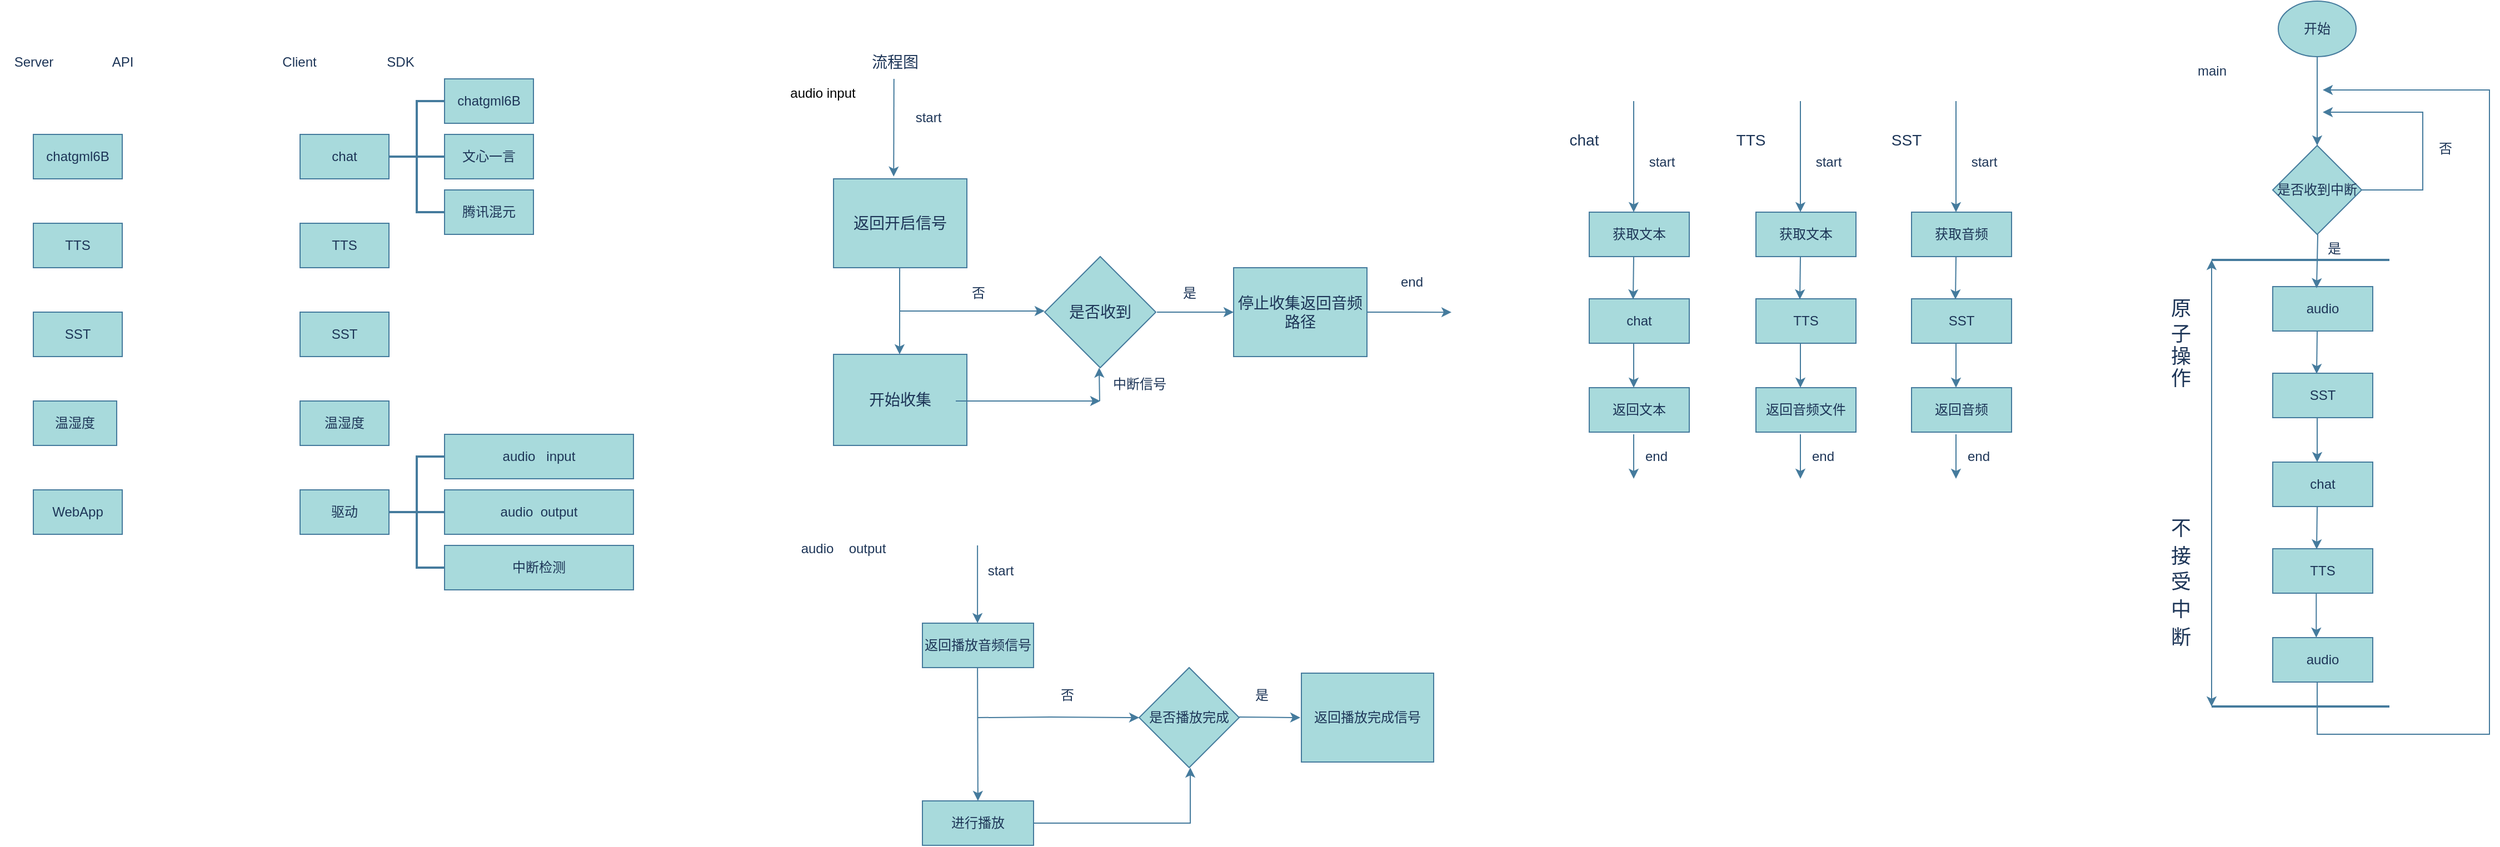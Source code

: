 <mxfile version="24.8.3">
  <diagram name="第 1 页" id="EbkbhY3WJUrrdxJgSxsh">
    <mxGraphModel dx="1236" dy="3001" grid="1" gridSize="10" guides="1" tooltips="1" connect="1" arrows="1" fold="1" page="1" pageScale="1" pageWidth="827" pageHeight="1169" math="0" shadow="0">
      <root>
        <mxCell id="0" />
        <mxCell id="1" parent="0" />
        <mxCell id="l4wrO5oQ-57OkwG1G9x9-123" value="chatgml6B" style="rounded=0;whiteSpace=wrap;html=1;labelBackgroundColor=none;fillColor=#A8DADC;strokeColor=#457B9D;fontColor=#1D3557;" vertex="1" parent="1">
          <mxGeometry x="200" y="-2080" width="80" height="40" as="geometry" />
        </mxCell>
        <mxCell id="l4wrO5oQ-57OkwG1G9x9-124" value="TTS" style="rounded=0;whiteSpace=wrap;html=1;labelBackgroundColor=none;fillColor=#A8DADC;strokeColor=#457B9D;fontColor=#1D3557;" vertex="1" parent="1">
          <mxGeometry x="200" y="-2000" width="80" height="40" as="geometry" />
        </mxCell>
        <mxCell id="l4wrO5oQ-57OkwG1G9x9-125" value="SST" style="rounded=0;whiteSpace=wrap;html=1;labelBackgroundColor=none;fillColor=#A8DADC;strokeColor=#457B9D;fontColor=#1D3557;" vertex="1" parent="1">
          <mxGeometry x="200" y="-1920" width="80" height="40" as="geometry" />
        </mxCell>
        <mxCell id="l4wrO5oQ-57OkwG1G9x9-126" value="WebApp" style="rounded=0;whiteSpace=wrap;html=1;labelBackgroundColor=none;fillColor=#A8DADC;strokeColor=#457B9D;fontColor=#1D3557;" vertex="1" parent="1">
          <mxGeometry x="200" y="-1760" width="80" height="40" as="geometry" />
        </mxCell>
        <mxCell id="l4wrO5oQ-57OkwG1G9x9-127" value="温湿度" style="rounded=0;whiteSpace=wrap;html=1;labelBackgroundColor=none;fillColor=#A8DADC;strokeColor=#457B9D;fontColor=#1D3557;" vertex="1" parent="1">
          <mxGeometry x="200" y="-1840" width="75" height="40" as="geometry" />
        </mxCell>
        <mxCell id="l4wrO5oQ-57OkwG1G9x9-128" value="Server" style="text;html=1;align=center;verticalAlign=middle;resizable=0;points=[];autosize=1;strokeColor=none;fillColor=none;labelBackgroundColor=none;fontColor=#1D3557;" vertex="1" parent="1">
          <mxGeometry x="170" y="-2160" width="60" height="30" as="geometry" />
        </mxCell>
        <mxCell id="l4wrO5oQ-57OkwG1G9x9-129" value="API" style="text;html=1;align=center;verticalAlign=middle;resizable=0;points=[];autosize=1;strokeColor=none;fillColor=none;labelBackgroundColor=none;fontColor=#1D3557;" vertex="1" parent="1">
          <mxGeometry x="260" y="-2160" width="40" height="30" as="geometry" />
        </mxCell>
        <mxCell id="l4wrO5oQ-57OkwG1G9x9-130" value="Client" style="text;html=1;align=center;verticalAlign=middle;resizable=0;points=[];autosize=1;strokeColor=none;fillColor=none;fontColor=#1D3557;labelBackgroundColor=none;" vertex="1" parent="1">
          <mxGeometry x="414" y="-2160" width="50" height="30" as="geometry" />
        </mxCell>
        <mxCell id="l4wrO5oQ-57OkwG1G9x9-131" value="SDK" style="text;html=1;align=center;verticalAlign=middle;resizable=0;points=[];autosize=1;strokeColor=none;fillColor=none;fontColor=#1D3557;labelBackgroundColor=none;" vertex="1" parent="1">
          <mxGeometry x="505" y="-2160" width="50" height="30" as="geometry" />
        </mxCell>
        <mxCell id="l4wrO5oQ-57OkwG1G9x9-132" value="chat" style="whiteSpace=wrap;html=1;strokeColor=#457B9D;fontColor=#1D3557;fillColor=#A8DADC;labelBackgroundColor=none;" vertex="1" parent="1">
          <mxGeometry x="440" y="-2080" width="80" height="40" as="geometry" />
        </mxCell>
        <mxCell id="l4wrO5oQ-57OkwG1G9x9-133" value="温湿度" style="whiteSpace=wrap;html=1;strokeColor=#457B9D;fontColor=#1D3557;fillColor=#A8DADC;labelBackgroundColor=none;" vertex="1" parent="1">
          <mxGeometry x="440" y="-1840" width="80" height="40" as="geometry" />
        </mxCell>
        <mxCell id="l4wrO5oQ-57OkwG1G9x9-134" value="SST" style="whiteSpace=wrap;html=1;strokeColor=#457B9D;fontColor=#1D3557;fillColor=#A8DADC;labelBackgroundColor=none;" vertex="1" parent="1">
          <mxGeometry x="440" y="-1920" width="80" height="40" as="geometry" />
        </mxCell>
        <mxCell id="l4wrO5oQ-57OkwG1G9x9-135" value="TTS" style="whiteSpace=wrap;html=1;strokeColor=#457B9D;fontColor=#1D3557;fillColor=#A8DADC;labelBackgroundColor=none;" vertex="1" parent="1">
          <mxGeometry x="440" y="-2000" width="80" height="40" as="geometry" />
        </mxCell>
        <mxCell id="l4wrO5oQ-57OkwG1G9x9-136" value="驱动" style="whiteSpace=wrap;html=1;strokeColor=#457B9D;fontColor=#1D3557;fillColor=#A8DADC;labelBackgroundColor=none;" vertex="1" parent="1">
          <mxGeometry x="440" y="-1760" width="80" height="40" as="geometry" />
        </mxCell>
        <mxCell id="l4wrO5oQ-57OkwG1G9x9-137" value="" style="strokeWidth=2;html=1;shape=mxgraph.flowchart.annotation_2;align=left;labelPosition=right;pointerEvents=1;labelBackgroundColor=none;fillColor=#A8DADC;strokeColor=#457B9D;fontColor=#1D3557;" vertex="1" parent="1">
          <mxGeometry x="520" y="-2110" width="50" height="100" as="geometry" />
        </mxCell>
        <mxCell id="l4wrO5oQ-57OkwG1G9x9-138" value="" style="strokeWidth=2;html=1;shape=mxgraph.flowchart.annotation_2;align=left;labelPosition=right;pointerEvents=1;labelBackgroundColor=none;fillColor=#A8DADC;strokeColor=#457B9D;fontColor=#1D3557;" vertex="1" parent="1">
          <mxGeometry x="520" y="-1790" width="50" height="100" as="geometry" />
        </mxCell>
        <mxCell id="l4wrO5oQ-57OkwG1G9x9-139" value="" style="line;strokeWidth=2;html=1;labelBackgroundColor=none;fillColor=#A8DADC;strokeColor=#457B9D;fontColor=#1D3557;" vertex="1" parent="1">
          <mxGeometry x="540" y="-2065" width="30" height="10" as="geometry" />
        </mxCell>
        <mxCell id="l4wrO5oQ-57OkwG1G9x9-140" value="" style="line;strokeWidth=2;html=1;labelBackgroundColor=none;fillColor=#A8DADC;strokeColor=#457B9D;fontColor=#1D3557;" vertex="1" parent="1">
          <mxGeometry x="540" y="-1745" width="30" height="10" as="geometry" />
        </mxCell>
        <mxCell id="l4wrO5oQ-57OkwG1G9x9-141" value="chatgml6B" style="rounded=0;whiteSpace=wrap;html=1;labelBackgroundColor=none;fillColor=#A8DADC;strokeColor=#457B9D;fontColor=#1D3557;" vertex="1" parent="1">
          <mxGeometry x="570" y="-2130" width="80" height="40" as="geometry" />
        </mxCell>
        <mxCell id="l4wrO5oQ-57OkwG1G9x9-142" value="腾讯混元" style="rounded=0;whiteSpace=wrap;html=1;labelBackgroundColor=none;fillColor=#A8DADC;strokeColor=#457B9D;fontColor=#1D3557;" vertex="1" parent="1">
          <mxGeometry x="570" y="-2030" width="80" height="40" as="geometry" />
        </mxCell>
        <mxCell id="l4wrO5oQ-57OkwG1G9x9-143" value="文心一言" style="rounded=0;whiteSpace=wrap;html=1;labelBackgroundColor=none;fillColor=#A8DADC;strokeColor=#457B9D;fontColor=#1D3557;" vertex="1" parent="1">
          <mxGeometry x="570" y="-2080" width="80" height="40" as="geometry" />
        </mxCell>
        <mxCell id="l4wrO5oQ-57OkwG1G9x9-144" value="&lt;span style=&quot;color: rgb(29, 53, 87); text-wrap-mode: nowrap;&quot;&gt;audio&amp;nbsp; output&lt;/span&gt;" style="rounded=0;whiteSpace=wrap;html=1;labelBackgroundColor=none;fillColor=#A8DADC;strokeColor=#457B9D;fontColor=#1D3557;" vertex="1" parent="1">
          <mxGeometry x="570" y="-1760" width="170" height="40" as="geometry" />
        </mxCell>
        <mxCell id="l4wrO5oQ-57OkwG1G9x9-145" value="&lt;span style=&quot;color: rgb(29, 53, 87); text-wrap-mode: nowrap;&quot;&gt;audio&amp;nbsp; &amp;nbsp;&lt;/span&gt;input" style="rounded=0;whiteSpace=wrap;html=1;labelBackgroundColor=none;fillColor=#A8DADC;strokeColor=#457B9D;fontColor=#1D3557;" vertex="1" parent="1">
          <mxGeometry x="570" y="-1810" width="170" height="40" as="geometry" />
        </mxCell>
        <mxCell id="l4wrO5oQ-57OkwG1G9x9-146" value="中断检测" style="whiteSpace=wrap;html=1;labelBackgroundColor=none;fillColor=#A8DADC;strokeColor=#457B9D;fontColor=#1D3557;" vertex="1" parent="1">
          <mxGeometry x="570" y="-1710" width="170" height="40" as="geometry" />
        </mxCell>
        <mxCell id="l4wrO5oQ-57OkwG1G9x9-147" value="&lt;font style=&quot;font-size: 14px;&quot;&gt;流程图&lt;/font&gt;" style="text;html=1;align=center;verticalAlign=middle;resizable=0;points=[];autosize=1;strokeColor=none;fillColor=none;fontColor=#1D3557;labelBackgroundColor=none;" vertex="1" parent="1">
          <mxGeometry x="940" y="-2160" width="70" height="30" as="geometry" />
        </mxCell>
        <mxCell id="l4wrO5oQ-57OkwG1G9x9-148" value="" style="endArrow=classic;html=1;rounded=0;strokeColor=#457B9D;fontColor=default;fillColor=#A8DADC;entryX=0.451;entryY=-0.026;entryDx=0;entryDy=0;entryPerimeter=0;labelBackgroundColor=none;" edge="1" parent="1" target="l4wrO5oQ-57OkwG1G9x9-149">
          <mxGeometry width="50" height="50" relative="1" as="geometry">
            <mxPoint x="974.37" y="-2130" as="sourcePoint" />
            <mxPoint x="974" y="-2050" as="targetPoint" />
            <Array as="points">
              <mxPoint x="974.37" y="-2130" />
            </Array>
          </mxGeometry>
        </mxCell>
        <mxCell id="l4wrO5oQ-57OkwG1G9x9-149" value="&lt;font style=&quot;font-size: 14px;&quot;&gt;返回开启信号&lt;/font&gt;" style="whiteSpace=wrap;html=1;strokeColor=#457B9D;fontColor=#1D3557;fillColor=#A8DADC;labelBackgroundColor=none;" vertex="1" parent="1">
          <mxGeometry x="920" y="-2040" width="120" height="80" as="geometry" />
        </mxCell>
        <mxCell id="l4wrO5oQ-57OkwG1G9x9-150" value="&lt;font style=&quot;font-size: 14px;&quot;&gt;是否收到&lt;/font&gt;" style="rhombus;whiteSpace=wrap;html=1;strokeColor=#457B9D;fontColor=#1D3557;fillColor=#A8DADC;labelBackgroundColor=none;" vertex="1" parent="1">
          <mxGeometry x="1110" y="-1970" width="100" height="100" as="geometry" />
        </mxCell>
        <mxCell id="l4wrO5oQ-57OkwG1G9x9-151" value="&lt;font style=&quot;font-size: 14px;&quot;&gt;停止收集返回音频路径&lt;/font&gt;" style="whiteSpace=wrap;html=1;strokeColor=#457B9D;fontColor=#1D3557;fillColor=#A8DADC;labelBackgroundColor=none;" vertex="1" parent="1">
          <mxGeometry x="1280" y="-1960" width="120" height="80" as="geometry" />
        </mxCell>
        <mxCell id="l4wrO5oQ-57OkwG1G9x9-152" value="&lt;span style=&quot;font-size: 14px;&quot;&gt;开始收集&lt;/span&gt;" style="whiteSpace=wrap;html=1;strokeColor=#457B9D;fontColor=#1D3557;fillColor=#A8DADC;labelBackgroundColor=none;" vertex="1" parent="1">
          <mxGeometry x="920" y="-1882" width="120" height="82" as="geometry" />
        </mxCell>
        <mxCell id="l4wrO5oQ-57OkwG1G9x9-153" value="" style="endArrow=classic;html=1;rounded=0;strokeColor=#457B9D;fontColor=default;fillColor=#A8DADC;entryX=0;entryY=0.5;entryDx=0;entryDy=0;labelBackgroundColor=none;" edge="1" parent="1" target="l4wrO5oQ-57OkwG1G9x9-151">
          <mxGeometry width="50" height="50" relative="1" as="geometry">
            <mxPoint x="1211" y="-1920" as="sourcePoint" />
            <mxPoint x="1271" y="-1920" as="targetPoint" />
          </mxGeometry>
        </mxCell>
        <mxCell id="l4wrO5oQ-57OkwG1G9x9-154" value="" style="endArrow=classic;html=1;rounded=0;strokeColor=#457B9D;fontColor=default;fillColor=#A8DADC;exitX=0.496;exitY=1;exitDx=0;exitDy=0;exitPerimeter=0;labelBackgroundColor=none;" edge="1" parent="1" source="l4wrO5oQ-57OkwG1G9x9-149">
          <mxGeometry width="50" height="50" relative="1" as="geometry">
            <mxPoint x="980" y="-1950" as="sourcePoint" />
            <mxPoint x="979.47" y="-1882" as="targetPoint" />
          </mxGeometry>
        </mxCell>
        <mxCell id="l4wrO5oQ-57OkwG1G9x9-155" value="" style="endArrow=classic;html=1;rounded=0;strokeColor=#457B9D;fontColor=default;fillColor=#A8DADC;labelBackgroundColor=none;" edge="1" parent="1">
          <mxGeometry width="50" height="50" relative="1" as="geometry">
            <mxPoint x="980" y="-1921" as="sourcePoint" />
            <mxPoint x="1110" y="-1921.05" as="targetPoint" />
          </mxGeometry>
        </mxCell>
        <mxCell id="l4wrO5oQ-57OkwG1G9x9-156" value="" style="endArrow=classic;html=1;rounded=0;strokeColor=#457B9D;fontColor=default;fillColor=#A8DADC;labelBackgroundColor=none;" edge="1" parent="1">
          <mxGeometry width="50" height="50" relative="1" as="geometry">
            <mxPoint x="1159.47" y="-1840" as="sourcePoint" />
            <mxPoint x="1159" y="-1870" as="targetPoint" />
          </mxGeometry>
        </mxCell>
        <mxCell id="l4wrO5oQ-57OkwG1G9x9-157" value="" style="endArrow=classic;html=1;rounded=0;strokeColor=#457B9D;fontColor=default;fillColor=#A8DADC;labelBackgroundColor=none;" edge="1" parent="1">
          <mxGeometry width="50" height="50" relative="1" as="geometry">
            <mxPoint x="1030" y="-1840" as="sourcePoint" />
            <mxPoint x="1160" y="-1840" as="targetPoint" />
          </mxGeometry>
        </mxCell>
        <mxCell id="l4wrO5oQ-57OkwG1G9x9-158" value="否" style="text;html=1;align=center;verticalAlign=middle;resizable=0;points=[];autosize=1;strokeColor=none;fillColor=none;fontColor=#1D3557;labelBackgroundColor=none;" vertex="1" parent="1">
          <mxGeometry x="1030" y="-1952" width="40" height="30" as="geometry" />
        </mxCell>
        <mxCell id="l4wrO5oQ-57OkwG1G9x9-159" value="是" style="text;html=1;align=center;verticalAlign=middle;resizable=0;points=[];autosize=1;strokeColor=none;fillColor=none;fontColor=#1D3557;labelBackgroundColor=none;" vertex="1" parent="1">
          <mxGeometry x="1220" y="-1952" width="40" height="30" as="geometry" />
        </mxCell>
        <mxCell id="l4wrO5oQ-57OkwG1G9x9-160" value="中断信号" style="text;html=1;align=center;verticalAlign=middle;resizable=0;points=[];autosize=1;strokeColor=none;fillColor=none;fontColor=#1D3557;labelBackgroundColor=none;" vertex="1" parent="1">
          <mxGeometry x="1160" y="-1870" width="70" height="30" as="geometry" />
        </mxCell>
        <mxCell id="l4wrO5oQ-57OkwG1G9x9-161" value="start" style="text;html=1;align=center;verticalAlign=middle;resizable=0;points=[];autosize=1;strokeColor=none;fillColor=none;fontColor=#1D3557;labelBackgroundColor=none;" vertex="1" parent="1">
          <mxGeometry x="980" y="-2110" width="50" height="30" as="geometry" />
        </mxCell>
        <mxCell id="l4wrO5oQ-57OkwG1G9x9-162" value="" style="endArrow=classic;html=1;rounded=0;strokeColor=#457B9D;fontColor=default;fillColor=#A8DADC;entryX=0.967;entryY=0.626;entryDx=0;entryDy=0;entryPerimeter=0;labelBackgroundColor=none;" edge="1" parent="1">
          <mxGeometry width="50" height="50" relative="1" as="geometry">
            <mxPoint x="1400" y="-1920" as="sourcePoint" />
            <mxPoint x="1476.04" y="-1919.92" as="targetPoint" />
          </mxGeometry>
        </mxCell>
        <mxCell id="l4wrO5oQ-57OkwG1G9x9-163" value="end" style="text;html=1;align=center;verticalAlign=middle;resizable=0;points=[];autosize=1;strokeColor=none;fillColor=none;fontColor=#1D3557;labelBackgroundColor=none;" vertex="1" parent="1">
          <mxGeometry x="1420" y="-1962" width="40" height="30" as="geometry" />
        </mxCell>
        <mxCell id="l4wrO5oQ-57OkwG1G9x9-164" value="audio" style="text;html=1;align=center;verticalAlign=middle;resizable=0;points=[];autosize=1;strokeColor=none;fillColor=none;fontColor=#1D3557;labelBackgroundColor=none;" vertex="1" parent="1">
          <mxGeometry x="880" y="-1722" width="50" height="30" as="geometry" />
        </mxCell>
        <mxCell id="l4wrO5oQ-57OkwG1G9x9-165" value="output" style="text;html=1;align=center;verticalAlign=middle;resizable=0;points=[];autosize=1;strokeColor=none;fillColor=none;fontColor=#1D3557;labelBackgroundColor=none;" vertex="1" parent="1">
          <mxGeometry x="920" y="-1722" width="60" height="30" as="geometry" />
        </mxCell>
        <mxCell id="l4wrO5oQ-57OkwG1G9x9-166" value="返回播放音频信号" style="whiteSpace=wrap;html=1;strokeColor=#457B9D;fontColor=#1D3557;fillColor=#A8DADC;labelBackgroundColor=none;" vertex="1" parent="1">
          <mxGeometry x="1000" y="-1640" width="100" height="40" as="geometry" />
        </mxCell>
        <mxCell id="l4wrO5oQ-57OkwG1G9x9-167" value="" style="endArrow=classic;html=1;rounded=0;strokeColor=#457B9D;fontColor=default;fillColor=#A8DADC;labelBackgroundColor=none;" edge="1" parent="1">
          <mxGeometry width="50" height="50" relative="1" as="geometry">
            <mxPoint x="1049.55" y="-1710" as="sourcePoint" />
            <mxPoint x="1049.55" y="-1640" as="targetPoint" />
          </mxGeometry>
        </mxCell>
        <mxCell id="l4wrO5oQ-57OkwG1G9x9-168" value="start" style="text;html=1;align=center;verticalAlign=middle;resizable=0;points=[];autosize=1;strokeColor=none;fillColor=none;fontColor=#1D3557;labelBackgroundColor=none;" vertex="1" parent="1">
          <mxGeometry x="1045" y="-1702" width="50" height="30" as="geometry" />
        </mxCell>
        <mxCell id="l4wrO5oQ-57OkwG1G9x9-169" value="进行播放" style="whiteSpace=wrap;html=1;strokeColor=#457B9D;fontColor=#1D3557;fillColor=#A8DADC;labelBackgroundColor=none;" vertex="1" parent="1">
          <mxGeometry x="1000" y="-1480" width="100" height="40" as="geometry" />
        </mxCell>
        <mxCell id="l4wrO5oQ-57OkwG1G9x9-170" style="edgeStyle=orthogonalEdgeStyle;rounded=0;orthogonalLoop=1;jettySize=auto;html=1;exitX=1;exitY=1;exitDx=0;exitDy=0;strokeColor=#457B9D;fontColor=default;fillColor=#A8DADC;labelBackgroundColor=none;" edge="1" parent="1" source="l4wrO5oQ-57OkwG1G9x9-171">
          <mxGeometry relative="1" as="geometry">
            <mxPoint x="1400.455" y="-1540.091" as="targetPoint" />
            <Array as="points">
              <mxPoint x="1401" y="-1515" />
            </Array>
          </mxGeometry>
        </mxCell>
        <mxCell id="l4wrO5oQ-57OkwG1G9x9-171" value="返回播放完成信号" style="whiteSpace=wrap;html=1;strokeColor=#457B9D;fontColor=#1D3557;fillColor=#A8DADC;labelBackgroundColor=none;" vertex="1" parent="1">
          <mxGeometry x="1341" y="-1595" width="119" height="80" as="geometry" />
        </mxCell>
        <mxCell id="l4wrO5oQ-57OkwG1G9x9-172" value="是否播放完成" style="rhombus;whiteSpace=wrap;html=1;strokeColor=#457B9D;fontColor=#1D3557;fillColor=#A8DADC;labelBackgroundColor=none;" vertex="1" parent="1">
          <mxGeometry x="1195" y="-1600" width="90" height="90" as="geometry" />
        </mxCell>
        <mxCell id="l4wrO5oQ-57OkwG1G9x9-173" value="" style="endArrow=classic;html=1;rounded=0;strokeColor=#457B9D;fontColor=default;fillColor=#A8DADC;labelBackgroundColor=none;" edge="1" parent="1" target="l4wrO5oQ-57OkwG1G9x9-169">
          <mxGeometry width="50" height="50" relative="1" as="geometry">
            <mxPoint x="1049.55" y="-1600" as="sourcePoint" />
            <mxPoint x="1049.55" y="-1560" as="targetPoint" />
          </mxGeometry>
        </mxCell>
        <mxCell id="l4wrO5oQ-57OkwG1G9x9-174" value="" style="endArrow=classic;html=1;rounded=0;strokeColor=#457B9D;fontColor=default;fillColor=#A8DADC;labelBackgroundColor=none;" edge="1" parent="1">
          <mxGeometry width="50" height="50" relative="1" as="geometry">
            <mxPoint x="1100" y="-1460" as="sourcePoint" />
            <mxPoint x="1241" y="-1510" as="targetPoint" />
            <Array as="points">
              <mxPoint x="1241" y="-1460" />
            </Array>
          </mxGeometry>
        </mxCell>
        <mxCell id="l4wrO5oQ-57OkwG1G9x9-175" value="" style="endArrow=classic;html=1;rounded=0;strokeColor=#457B9D;fontColor=default;fillColor=#A8DADC;labelBackgroundColor=none;" edge="1" parent="1">
          <mxGeometry width="50" height="50" relative="1" as="geometry">
            <mxPoint x="1050" y="-1555" as="sourcePoint" />
            <mxPoint x="1195" y="-1555" as="targetPoint" />
            <Array as="points">
              <mxPoint x="1115" y="-1555.45" />
            </Array>
          </mxGeometry>
        </mxCell>
        <mxCell id="l4wrO5oQ-57OkwG1G9x9-176" value="" style="endArrow=classic;html=1;rounded=0;strokeColor=#457B9D;fontColor=default;fillColor=#A8DADC;labelBackgroundColor=none;" edge="1" parent="1">
          <mxGeometry width="50" height="50" relative="1" as="geometry">
            <mxPoint x="1285" y="-1555.45" as="sourcePoint" />
            <mxPoint x="1340" y="-1555" as="targetPoint" />
          </mxGeometry>
        </mxCell>
        <mxCell id="l4wrO5oQ-57OkwG1G9x9-177" value="否" style="text;html=1;align=center;verticalAlign=middle;resizable=0;points=[];autosize=1;strokeColor=none;fillColor=none;fontColor=#1D3557;labelBackgroundColor=none;" vertex="1" parent="1">
          <mxGeometry x="1110" y="-1590" width="40" height="30" as="geometry" />
        </mxCell>
        <mxCell id="l4wrO5oQ-57OkwG1G9x9-178" value="是" style="text;html=1;align=center;verticalAlign=middle;resizable=0;points=[];autosize=1;strokeColor=none;fillColor=none;fontColor=#1D3557;labelBackgroundColor=none;" vertex="1" parent="1">
          <mxGeometry x="1285" y="-1590" width="40" height="30" as="geometry" />
        </mxCell>
        <mxCell id="l4wrO5oQ-57OkwG1G9x9-179" value="&lt;font style=&quot;font-size: 14px;&quot;&gt;chat&lt;/font&gt;" style="text;html=1;align=center;verticalAlign=middle;resizable=0;points=[];autosize=1;strokeColor=none;fillColor=none;fontColor=#1D3557;labelBackgroundColor=none;" vertex="1" parent="1">
          <mxGeometry x="1570" y="-2090" width="50" height="30" as="geometry" />
        </mxCell>
        <mxCell id="l4wrO5oQ-57OkwG1G9x9-180" value="" style="endArrow=classic;html=1;rounded=0;strokeColor=#457B9D;fontColor=default;fillColor=#A8DADC;labelBackgroundColor=none;" edge="1" parent="1">
          <mxGeometry width="50" height="50" relative="1" as="geometry">
            <mxPoint x="1640" y="-2110" as="sourcePoint" />
            <mxPoint x="1640" y="-2010" as="targetPoint" />
          </mxGeometry>
        </mxCell>
        <mxCell id="l4wrO5oQ-57OkwG1G9x9-181" value="start" style="text;html=1;align=center;verticalAlign=middle;resizable=0;points=[];autosize=1;strokeColor=none;fillColor=none;fontColor=#1D3557;labelBackgroundColor=none;" vertex="1" parent="1">
          <mxGeometry x="1640" y="-2070" width="50" height="30" as="geometry" />
        </mxCell>
        <mxCell id="l4wrO5oQ-57OkwG1G9x9-182" value="获取文本" style="whiteSpace=wrap;html=1;strokeColor=#457B9D;fontColor=#1D3557;fillColor=#A8DADC;labelBackgroundColor=none;" vertex="1" parent="1">
          <mxGeometry x="1600" y="-2010" width="90" height="40" as="geometry" />
        </mxCell>
        <mxCell id="l4wrO5oQ-57OkwG1G9x9-183" value="返回文本" style="whiteSpace=wrap;html=1;strokeColor=#457B9D;fontColor=#1D3557;fillColor=#A8DADC;labelBackgroundColor=none;" vertex="1" parent="1">
          <mxGeometry x="1600" y="-1852" width="90" height="40" as="geometry" />
        </mxCell>
        <mxCell id="l4wrO5oQ-57OkwG1G9x9-184" value="chat" style="whiteSpace=wrap;html=1;strokeColor=#457B9D;fontColor=#1D3557;fillColor=#A8DADC;labelBackgroundColor=none;" vertex="1" parent="1">
          <mxGeometry x="1600" y="-1932" width="90" height="40" as="geometry" />
        </mxCell>
        <mxCell id="l4wrO5oQ-57OkwG1G9x9-185" value="" style="endArrow=classic;html=1;rounded=0;strokeColor=#457B9D;fontColor=default;fillColor=#A8DADC;labelBackgroundColor=none;" edge="1" parent="1">
          <mxGeometry width="50" height="50" relative="1" as="geometry">
            <mxPoint x="1640" y="-1892" as="sourcePoint" />
            <mxPoint x="1640" y="-1852" as="targetPoint" />
          </mxGeometry>
        </mxCell>
        <mxCell id="l4wrO5oQ-57OkwG1G9x9-186" value="" style="endArrow=classic;html=1;rounded=0;strokeColor=#457B9D;fontColor=default;fillColor=#A8DADC;entryX=0.439;entryY=0.013;entryDx=0;entryDy=0;entryPerimeter=0;labelBackgroundColor=none;" edge="1" parent="1" target="l4wrO5oQ-57OkwG1G9x9-184">
          <mxGeometry width="50" height="50" relative="1" as="geometry">
            <mxPoint x="1640" y="-1970" as="sourcePoint" />
            <mxPoint x="1640" y="-1940" as="targetPoint" />
          </mxGeometry>
        </mxCell>
        <mxCell id="l4wrO5oQ-57OkwG1G9x9-187" value="" style="endArrow=classic;html=1;rounded=0;strokeColor=#457B9D;fontColor=default;fillColor=#A8DADC;labelBackgroundColor=none;" edge="1" parent="1">
          <mxGeometry width="50" height="50" relative="1" as="geometry">
            <mxPoint x="1640" y="-1810" as="sourcePoint" />
            <mxPoint x="1640" y="-1770" as="targetPoint" />
          </mxGeometry>
        </mxCell>
        <mxCell id="l4wrO5oQ-57OkwG1G9x9-188" value="end" style="text;html=1;align=center;verticalAlign=middle;resizable=0;points=[];autosize=1;strokeColor=none;fillColor=none;fontColor=#1D3557;labelBackgroundColor=none;" vertex="1" parent="1">
          <mxGeometry x="1640" y="-1805" width="40" height="30" as="geometry" />
        </mxCell>
        <mxCell id="l4wrO5oQ-57OkwG1G9x9-189" value="&lt;font style=&quot;font-size: 14px;&quot;&gt;TTS&lt;/font&gt;" style="text;html=1;align=center;verticalAlign=middle;resizable=0;points=[];autosize=1;strokeColor=none;fillColor=none;fontColor=#1D3557;labelBackgroundColor=none;" vertex="1" parent="1">
          <mxGeometry x="1720" y="-2090" width="50" height="30" as="geometry" />
        </mxCell>
        <mxCell id="l4wrO5oQ-57OkwG1G9x9-190" value="" style="endArrow=classic;html=1;rounded=0;strokeColor=#457B9D;fontColor=default;fillColor=#A8DADC;labelBackgroundColor=none;" edge="1" parent="1">
          <mxGeometry width="50" height="50" relative="1" as="geometry">
            <mxPoint x="1790" y="-2110" as="sourcePoint" />
            <mxPoint x="1790" y="-2010" as="targetPoint" />
          </mxGeometry>
        </mxCell>
        <mxCell id="l4wrO5oQ-57OkwG1G9x9-191" value="start" style="text;html=1;align=center;verticalAlign=middle;resizable=0;points=[];autosize=1;strokeColor=none;fillColor=none;fontColor=#1D3557;labelBackgroundColor=none;" vertex="1" parent="1">
          <mxGeometry x="1790" y="-2070" width="50" height="30" as="geometry" />
        </mxCell>
        <mxCell id="l4wrO5oQ-57OkwG1G9x9-192" value="获取文本" style="whiteSpace=wrap;html=1;strokeColor=#457B9D;fontColor=#1D3557;fillColor=#A8DADC;labelBackgroundColor=none;" vertex="1" parent="1">
          <mxGeometry x="1750" y="-2010" width="90" height="40" as="geometry" />
        </mxCell>
        <mxCell id="l4wrO5oQ-57OkwG1G9x9-193" value="返回音频文件" style="whiteSpace=wrap;html=1;strokeColor=#457B9D;fontColor=#1D3557;fillColor=#A8DADC;labelBackgroundColor=none;" vertex="1" parent="1">
          <mxGeometry x="1750" y="-1852" width="90" height="40" as="geometry" />
        </mxCell>
        <mxCell id="l4wrO5oQ-57OkwG1G9x9-194" value="TTS" style="whiteSpace=wrap;html=1;strokeColor=#457B9D;fontColor=#1D3557;fillColor=#A8DADC;labelBackgroundColor=none;" vertex="1" parent="1">
          <mxGeometry x="1750" y="-1932" width="90" height="40" as="geometry" />
        </mxCell>
        <mxCell id="l4wrO5oQ-57OkwG1G9x9-195" value="" style="endArrow=classic;html=1;rounded=0;strokeColor=#457B9D;fontColor=default;fillColor=#A8DADC;labelBackgroundColor=none;" edge="1" parent="1">
          <mxGeometry width="50" height="50" relative="1" as="geometry">
            <mxPoint x="1790" y="-1892" as="sourcePoint" />
            <mxPoint x="1790" y="-1852" as="targetPoint" />
          </mxGeometry>
        </mxCell>
        <mxCell id="l4wrO5oQ-57OkwG1G9x9-196" value="" style="endArrow=classic;html=1;rounded=0;strokeColor=#457B9D;fontColor=default;fillColor=#A8DADC;entryX=0.439;entryY=0.013;entryDx=0;entryDy=0;entryPerimeter=0;labelBackgroundColor=none;" edge="1" parent="1" target="l4wrO5oQ-57OkwG1G9x9-194">
          <mxGeometry width="50" height="50" relative="1" as="geometry">
            <mxPoint x="1790" y="-1970" as="sourcePoint" />
            <mxPoint x="1790" y="-1940" as="targetPoint" />
          </mxGeometry>
        </mxCell>
        <mxCell id="l4wrO5oQ-57OkwG1G9x9-197" value="" style="endArrow=classic;html=1;rounded=0;strokeColor=#457B9D;fontColor=default;fillColor=#A8DADC;labelBackgroundColor=none;" edge="1" parent="1">
          <mxGeometry width="50" height="50" relative="1" as="geometry">
            <mxPoint x="1790" y="-1810" as="sourcePoint" />
            <mxPoint x="1790" y="-1770" as="targetPoint" />
          </mxGeometry>
        </mxCell>
        <mxCell id="l4wrO5oQ-57OkwG1G9x9-198" value="end" style="text;html=1;align=center;verticalAlign=middle;resizable=0;points=[];autosize=1;strokeColor=none;fillColor=none;fontColor=#1D3557;labelBackgroundColor=none;" vertex="1" parent="1">
          <mxGeometry x="1790" y="-1805" width="40" height="30" as="geometry" />
        </mxCell>
        <mxCell id="l4wrO5oQ-57OkwG1G9x9-199" value="&lt;font style=&quot;font-size: 14px;&quot;&gt;SST&lt;/font&gt;" style="text;html=1;align=center;verticalAlign=middle;resizable=0;points=[];autosize=1;strokeColor=none;fillColor=none;fontColor=#1D3557;labelBackgroundColor=none;" vertex="1" parent="1">
          <mxGeometry x="1860" y="-2090" width="50" height="30" as="geometry" />
        </mxCell>
        <mxCell id="l4wrO5oQ-57OkwG1G9x9-200" value="" style="endArrow=classic;html=1;rounded=0;strokeColor=#457B9D;fontColor=default;fillColor=#A8DADC;labelBackgroundColor=none;" edge="1" parent="1">
          <mxGeometry width="50" height="50" relative="1" as="geometry">
            <mxPoint x="1930" y="-2110" as="sourcePoint" />
            <mxPoint x="1930" y="-2010" as="targetPoint" />
          </mxGeometry>
        </mxCell>
        <mxCell id="l4wrO5oQ-57OkwG1G9x9-201" value="start" style="text;html=1;align=center;verticalAlign=middle;resizable=0;points=[];autosize=1;strokeColor=none;fillColor=none;fontColor=#1D3557;labelBackgroundColor=none;" vertex="1" parent="1">
          <mxGeometry x="1930" y="-2070" width="50" height="30" as="geometry" />
        </mxCell>
        <mxCell id="l4wrO5oQ-57OkwG1G9x9-202" value="获取音频" style="whiteSpace=wrap;html=1;strokeColor=#457B9D;fontColor=#1D3557;fillColor=#A8DADC;labelBackgroundColor=none;" vertex="1" parent="1">
          <mxGeometry x="1890" y="-2010" width="90" height="40" as="geometry" />
        </mxCell>
        <mxCell id="l4wrO5oQ-57OkwG1G9x9-203" value="返回音频" style="whiteSpace=wrap;html=1;strokeColor=#457B9D;fontColor=#1D3557;fillColor=#A8DADC;labelBackgroundColor=none;" vertex="1" parent="1">
          <mxGeometry x="1890" y="-1852" width="90" height="40" as="geometry" />
        </mxCell>
        <mxCell id="l4wrO5oQ-57OkwG1G9x9-204" value="SST" style="whiteSpace=wrap;html=1;strokeColor=#457B9D;fontColor=#1D3557;fillColor=#A8DADC;labelBackgroundColor=none;" vertex="1" parent="1">
          <mxGeometry x="1890" y="-1932" width="90" height="40" as="geometry" />
        </mxCell>
        <mxCell id="l4wrO5oQ-57OkwG1G9x9-205" value="" style="endArrow=classic;html=1;rounded=0;strokeColor=#457B9D;fontColor=default;fillColor=#A8DADC;labelBackgroundColor=none;" edge="1" parent="1">
          <mxGeometry width="50" height="50" relative="1" as="geometry">
            <mxPoint x="1930" y="-1892" as="sourcePoint" />
            <mxPoint x="1930" y="-1852" as="targetPoint" />
          </mxGeometry>
        </mxCell>
        <mxCell id="l4wrO5oQ-57OkwG1G9x9-206" value="" style="endArrow=classic;html=1;rounded=0;strokeColor=#457B9D;fontColor=default;fillColor=#A8DADC;entryX=0.439;entryY=0.013;entryDx=0;entryDy=0;entryPerimeter=0;labelBackgroundColor=none;" edge="1" parent="1" target="l4wrO5oQ-57OkwG1G9x9-204">
          <mxGeometry width="50" height="50" relative="1" as="geometry">
            <mxPoint x="1930" y="-1970" as="sourcePoint" />
            <mxPoint x="1930" y="-1940" as="targetPoint" />
          </mxGeometry>
        </mxCell>
        <mxCell id="l4wrO5oQ-57OkwG1G9x9-207" value="" style="endArrow=classic;html=1;rounded=0;strokeColor=#457B9D;fontColor=default;fillColor=#A8DADC;labelBackgroundColor=none;" edge="1" parent="1">
          <mxGeometry width="50" height="50" relative="1" as="geometry">
            <mxPoint x="1930" y="-1810" as="sourcePoint" />
            <mxPoint x="1930" y="-1770" as="targetPoint" />
          </mxGeometry>
        </mxCell>
        <mxCell id="l4wrO5oQ-57OkwG1G9x9-208" value="end" style="text;html=1;align=center;verticalAlign=middle;resizable=0;points=[];autosize=1;strokeColor=none;fillColor=none;fontColor=#1D3557;labelBackgroundColor=none;" vertex="1" parent="1">
          <mxGeometry x="1930" y="-1805" width="40" height="30" as="geometry" />
        </mxCell>
        <mxCell id="l4wrO5oQ-57OkwG1G9x9-209" value="main" style="text;html=1;align=center;verticalAlign=middle;resizable=0;points=[];autosize=1;strokeColor=none;fillColor=none;fontColor=#1D3557;labelBackgroundColor=none;" vertex="1" parent="1">
          <mxGeometry x="2135" y="-2152" width="50" height="30" as="geometry" />
        </mxCell>
        <mxCell id="l4wrO5oQ-57OkwG1G9x9-210" value="开始" style="ellipse;whiteSpace=wrap;html=1;strokeColor=#457B9D;fontColor=#1D3557;fillColor=#A8DADC;labelBackgroundColor=none;" vertex="1" parent="1">
          <mxGeometry x="2220" y="-2200" width="70" height="50" as="geometry" />
        </mxCell>
        <mxCell id="l4wrO5oQ-57OkwG1G9x9-211" value="是否收到中断" style="rhombus;whiteSpace=wrap;html=1;strokeColor=#457B9D;fontColor=#1D3557;fillColor=#A8DADC;labelBackgroundColor=none;" vertex="1" parent="1">
          <mxGeometry x="2215" y="-2070" width="80" height="80" as="geometry" />
        </mxCell>
        <mxCell id="l4wrO5oQ-57OkwG1G9x9-212" value="audio" style="whiteSpace=wrap;html=1;strokeColor=#457B9D;fontColor=#1D3557;fillColor=#A8DADC;labelBackgroundColor=none;" vertex="1" parent="1">
          <mxGeometry x="2215" y="-1943" width="90" height="40" as="geometry" />
        </mxCell>
        <mxCell id="l4wrO5oQ-57OkwG1G9x9-213" value="chat" style="whiteSpace=wrap;html=1;strokeColor=#457B9D;fontColor=#1D3557;fillColor=#A8DADC;labelBackgroundColor=none;" vertex="1" parent="1">
          <mxGeometry x="2215" y="-1785" width="90" height="40" as="geometry" />
        </mxCell>
        <mxCell id="l4wrO5oQ-57OkwG1G9x9-214" value="SST" style="whiteSpace=wrap;html=1;strokeColor=#457B9D;fontColor=#1D3557;fillColor=#A8DADC;labelBackgroundColor=none;" vertex="1" parent="1">
          <mxGeometry x="2215" y="-1865" width="90" height="40" as="geometry" />
        </mxCell>
        <mxCell id="l4wrO5oQ-57OkwG1G9x9-215" value="" style="endArrow=classic;html=1;rounded=0;strokeColor=#457B9D;fontColor=default;fillColor=#A8DADC;labelBackgroundColor=none;" edge="1" parent="1">
          <mxGeometry width="50" height="50" relative="1" as="geometry">
            <mxPoint x="2255" y="-1825" as="sourcePoint" />
            <mxPoint x="2255" y="-1785" as="targetPoint" />
          </mxGeometry>
        </mxCell>
        <mxCell id="l4wrO5oQ-57OkwG1G9x9-216" value="" style="endArrow=classic;html=1;rounded=0;strokeColor=#457B9D;fontColor=default;fillColor=#A8DADC;entryX=0.439;entryY=0.013;entryDx=0;entryDy=0;entryPerimeter=0;labelBackgroundColor=none;" edge="1" parent="1" target="l4wrO5oQ-57OkwG1G9x9-214">
          <mxGeometry width="50" height="50" relative="1" as="geometry">
            <mxPoint x="2255" y="-1903" as="sourcePoint" />
            <mxPoint x="2255" y="-1873" as="targetPoint" />
          </mxGeometry>
        </mxCell>
        <mxCell id="l4wrO5oQ-57OkwG1G9x9-217" value="audio" style="whiteSpace=wrap;html=1;strokeColor=#457B9D;fontColor=#1D3557;fillColor=#A8DADC;labelBackgroundColor=none;" vertex="1" parent="1">
          <mxGeometry x="2215" y="-1627" width="90" height="40" as="geometry" />
        </mxCell>
        <mxCell id="l4wrO5oQ-57OkwG1G9x9-218" value="TTS" style="whiteSpace=wrap;html=1;strokeColor=#457B9D;fontColor=#1D3557;fillColor=#A8DADC;labelBackgroundColor=none;" vertex="1" parent="1">
          <mxGeometry x="2215" y="-1707" width="90" height="40" as="geometry" />
        </mxCell>
        <mxCell id="l4wrO5oQ-57OkwG1G9x9-219" value="" style="endArrow=classic;html=1;rounded=0;strokeColor=#457B9D;fontColor=default;fillColor=#A8DADC;labelBackgroundColor=none;" edge="1" parent="1">
          <mxGeometry width="50" height="50" relative="1" as="geometry">
            <mxPoint x="2254.17" y="-1667" as="sourcePoint" />
            <mxPoint x="2254.17" y="-1627" as="targetPoint" />
          </mxGeometry>
        </mxCell>
        <mxCell id="l4wrO5oQ-57OkwG1G9x9-220" value="" style="endArrow=classic;html=1;rounded=0;strokeColor=#457B9D;fontColor=default;fillColor=#A8DADC;entryX=0.439;entryY=0.013;entryDx=0;entryDy=0;entryPerimeter=0;labelBackgroundColor=none;" edge="1" parent="1" target="l4wrO5oQ-57OkwG1G9x9-218">
          <mxGeometry width="50" height="50" relative="1" as="geometry">
            <mxPoint x="2255" y="-1745" as="sourcePoint" />
            <mxPoint x="2255" y="-1715" as="targetPoint" />
          </mxGeometry>
        </mxCell>
        <mxCell id="l4wrO5oQ-57OkwG1G9x9-221" value="" style="endArrow=classic;html=1;rounded=0;strokeColor=#457B9D;fontColor=default;fillColor=#A8DADC;exitX=0.5;exitY=1;exitDx=0;exitDy=0;labelBackgroundColor=none;" edge="1" parent="1" source="l4wrO5oQ-57OkwG1G9x9-210">
          <mxGeometry width="50" height="50" relative="1" as="geometry">
            <mxPoint x="2254.58" y="-2105" as="sourcePoint" />
            <mxPoint x="2255" y="-2070" as="targetPoint" />
          </mxGeometry>
        </mxCell>
        <mxCell id="l4wrO5oQ-57OkwG1G9x9-222" value="" style="endArrow=classic;html=1;rounded=0;strokeColor=#457B9D;fontColor=default;fillColor=#A8DADC;entryX=0.428;entryY=0.037;entryDx=0;entryDy=0;entryPerimeter=0;labelBackgroundColor=none;" edge="1" parent="1">
          <mxGeometry width="50" height="50" relative="1" as="geometry">
            <mxPoint x="2255.53" y="-1990" as="sourcePoint" />
            <mxPoint x="2254.47" y="-1941.52" as="targetPoint" />
          </mxGeometry>
        </mxCell>
        <mxCell id="l4wrO5oQ-57OkwG1G9x9-223" value="" style="endArrow=classic;html=1;rounded=0;strokeColor=#457B9D;fontColor=default;fillColor=#A8DADC;exitX=1;exitY=0.5;exitDx=0;exitDy=0;labelBackgroundColor=none;" edge="1" parent="1" source="l4wrO5oQ-57OkwG1G9x9-211">
          <mxGeometry width="50" height="50" relative="1" as="geometry">
            <mxPoint x="2360" y="-2100" as="sourcePoint" />
            <mxPoint x="2260" y="-2100" as="targetPoint" />
            <Array as="points">
              <mxPoint x="2350" y="-2030" />
              <mxPoint x="2350" y="-2100" />
            </Array>
          </mxGeometry>
        </mxCell>
        <mxCell id="l4wrO5oQ-57OkwG1G9x9-224" value="否" style="text;html=1;align=center;verticalAlign=middle;resizable=0;points=[];autosize=1;strokeColor=none;fillColor=none;fontColor=#1D3557;labelBackgroundColor=none;" vertex="1" parent="1">
          <mxGeometry x="2350" y="-2082" width="40" height="30" as="geometry" />
        </mxCell>
        <mxCell id="l4wrO5oQ-57OkwG1G9x9-225" value="是" style="text;html=1;align=center;verticalAlign=middle;resizable=0;points=[];autosize=1;strokeColor=none;fillColor=none;fontColor=#1D3557;labelBackgroundColor=none;" vertex="1" parent="1">
          <mxGeometry x="2250" y="-1992" width="40" height="30" as="geometry" />
        </mxCell>
        <mxCell id="l4wrO5oQ-57OkwG1G9x9-226" value="" style="endArrow=classic;html=1;rounded=0;strokeColor=#457B9D;fontColor=default;fillColor=#A8DADC;labelBackgroundColor=none;" edge="1" parent="1">
          <mxGeometry width="50" height="50" relative="1" as="geometry">
            <mxPoint x="2255" y="-1587" as="sourcePoint" />
            <mxPoint x="2260" y="-2120" as="targetPoint" />
            <Array as="points">
              <mxPoint x="2255" y="-1540" />
              <mxPoint x="2410" y="-1540" />
              <mxPoint x="2410" y="-2120" />
            </Array>
          </mxGeometry>
        </mxCell>
        <mxCell id="l4wrO5oQ-57OkwG1G9x9-227" value="" style="line;strokeWidth=2;html=1;strokeColor=#457B9D;fontColor=#1D3557;fillColor=#A8DADC;labelBackgroundColor=none;" vertex="1" parent="1">
          <mxGeometry x="2160" y="-1570" width="160" height="10" as="geometry" />
        </mxCell>
        <mxCell id="l4wrO5oQ-57OkwG1G9x9-228" value="" style="line;strokeWidth=2;html=1;strokeColor=#457B9D;fontColor=#1D3557;fillColor=#A8DADC;labelBackgroundColor=none;" vertex="1" parent="1">
          <mxGeometry x="2160" y="-1972" width="160" height="10" as="geometry" />
        </mxCell>
        <mxCell id="l4wrO5oQ-57OkwG1G9x9-229" value="" style="endArrow=classic;startArrow=classic;html=1;rounded=0;strokeColor=#457B9D;fontColor=default;fillColor=#A8DADC;exitX=0;exitY=0.5;exitDx=0;exitDy=0;exitPerimeter=0;entryX=0;entryY=0.5;entryDx=0;entryDy=0;entryPerimeter=0;labelBackgroundColor=none;" edge="1" parent="1" source="l4wrO5oQ-57OkwG1G9x9-227" target="l4wrO5oQ-57OkwG1G9x9-228">
          <mxGeometry width="50" height="50" relative="1" as="geometry">
            <mxPoint x="2135" y="-1715" as="sourcePoint" />
            <mxPoint x="2185" y="-1765" as="targetPoint" />
          </mxGeometry>
        </mxCell>
        <mxCell id="l4wrO5oQ-57OkwG1G9x9-230" value="&lt;span style=&quot;font-size: 18px;&quot;&gt;原&lt;/span&gt;" style="text;html=1;align=center;verticalAlign=middle;resizable=0;points=[];autosize=1;strokeColor=none;fillColor=none;fontColor=#1D3557;" vertex="1" parent="1">
          <mxGeometry x="2112" y="-1943" width="40" height="40" as="geometry" />
        </mxCell>
        <mxCell id="l4wrO5oQ-57OkwG1G9x9-231" value="&lt;span style=&quot;font-size: 18px;&quot;&gt;子&lt;/span&gt;" style="text;html=1;align=center;verticalAlign=middle;resizable=0;points=[];autosize=1;strokeColor=none;fillColor=none;fontColor=#1D3557;" vertex="1" parent="1">
          <mxGeometry x="2112" y="-1920" width="40" height="40" as="geometry" />
        </mxCell>
        <mxCell id="l4wrO5oQ-57OkwG1G9x9-232" value="&lt;font style=&quot;font-size: 18px;&quot;&gt;不&lt;/font&gt;" style="text;html=1;align=center;verticalAlign=middle;resizable=0;points=[];autosize=1;strokeColor=none;fillColor=none;fontColor=#1D3557;" vertex="1" parent="1">
          <mxGeometry x="2112" y="-1745" width="40" height="40" as="geometry" />
        </mxCell>
        <mxCell id="l4wrO5oQ-57OkwG1G9x9-233" value="&lt;font style=&quot;font-size: 18px;&quot;&gt;接&lt;/font&gt;" style="text;html=1;align=center;verticalAlign=middle;resizable=0;points=[];autosize=1;strokeColor=none;fillColor=none;fontColor=#1D3557;" vertex="1" parent="1">
          <mxGeometry x="2112" y="-1720" width="40" height="40" as="geometry" />
        </mxCell>
        <mxCell id="l4wrO5oQ-57OkwG1G9x9-234" value="&lt;font style=&quot;font-size: 18px;&quot;&gt;中&lt;/font&gt;" style="text;html=1;align=center;verticalAlign=middle;resizable=0;points=[];autosize=1;strokeColor=none;fillColor=none;fontColor=#1D3557;" vertex="1" parent="1">
          <mxGeometry x="2112" y="-1672" width="40" height="40" as="geometry" />
        </mxCell>
        <mxCell id="l4wrO5oQ-57OkwG1G9x9-235" value="&lt;font style=&quot;font-size: 18px;&quot;&gt;断&lt;/font&gt;" style="text;html=1;align=center;verticalAlign=middle;resizable=0;points=[];autosize=1;strokeColor=none;fillColor=none;fontColor=#1D3557;" vertex="1" parent="1">
          <mxGeometry x="2112" y="-1647" width="40" height="40" as="geometry" />
        </mxCell>
        <mxCell id="l4wrO5oQ-57OkwG1G9x9-236" value="&lt;font style=&quot;font-size: 18px;&quot;&gt;受&lt;/font&gt;" style="text;html=1;align=center;verticalAlign=middle;resizable=0;points=[];autosize=1;strokeColor=none;fillColor=none;fontColor=#1D3557;" vertex="1" parent="1">
          <mxGeometry x="2112" y="-1697" width="40" height="40" as="geometry" />
        </mxCell>
        <mxCell id="l4wrO5oQ-57OkwG1G9x9-237" value="&lt;span style=&quot;font-size: 18px;&quot;&gt;作&lt;/span&gt;" style="text;html=1;align=center;verticalAlign=middle;resizable=0;points=[];autosize=1;strokeColor=none;fillColor=none;fontColor=#1D3557;" vertex="1" parent="1">
          <mxGeometry x="2112" y="-1880" width="40" height="40" as="geometry" />
        </mxCell>
        <mxCell id="l4wrO5oQ-57OkwG1G9x9-238" value="&lt;span style=&quot;font-size: 18px;&quot;&gt;操&lt;/span&gt;" style="text;html=1;align=center;verticalAlign=middle;resizable=0;points=[];autosize=1;strokeColor=none;fillColor=none;fontColor=#1D3557;" vertex="1" parent="1">
          <mxGeometry x="2112" y="-1900" width="40" height="40" as="geometry" />
        </mxCell>
        <mxCell id="l4wrO5oQ-57OkwG1G9x9-239" value="audio input" style="text;html=1;align=center;verticalAlign=middle;resizable=0;points=[];autosize=1;strokeColor=none;fillColor=none;" vertex="1" parent="1">
          <mxGeometry x="870" y="-2132" width="80" height="30" as="geometry" />
        </mxCell>
      </root>
    </mxGraphModel>
  </diagram>
</mxfile>
